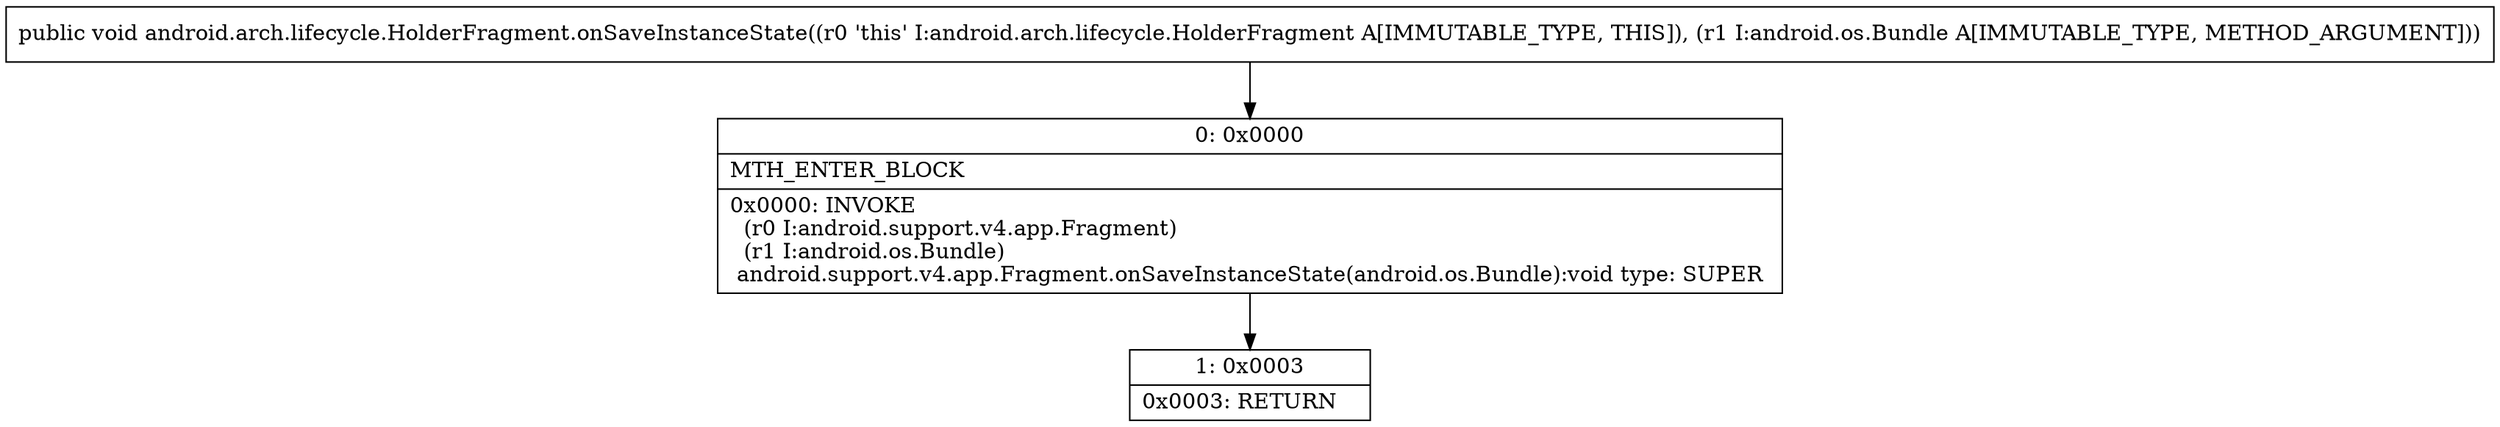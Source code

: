 digraph "CFG forandroid.arch.lifecycle.HolderFragment.onSaveInstanceState(Landroid\/os\/Bundle;)V" {
Node_0 [shape=record,label="{0\:\ 0x0000|MTH_ENTER_BLOCK\l|0x0000: INVOKE  \l  (r0 I:android.support.v4.app.Fragment)\l  (r1 I:android.os.Bundle)\l android.support.v4.app.Fragment.onSaveInstanceState(android.os.Bundle):void type: SUPER \l}"];
Node_1 [shape=record,label="{1\:\ 0x0003|0x0003: RETURN   \l}"];
MethodNode[shape=record,label="{public void android.arch.lifecycle.HolderFragment.onSaveInstanceState((r0 'this' I:android.arch.lifecycle.HolderFragment A[IMMUTABLE_TYPE, THIS]), (r1 I:android.os.Bundle A[IMMUTABLE_TYPE, METHOD_ARGUMENT])) }"];
MethodNode -> Node_0;
Node_0 -> Node_1;
}

